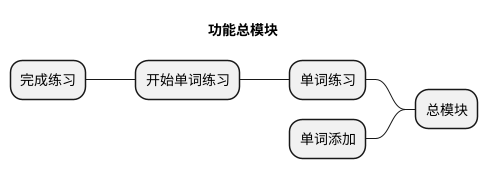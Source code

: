 @startmindmap 功能总模块

title 功能总模块
'!theme carbon-gray 
'https://the-lum.github.io/puml-themes-gallery/#carbon-gray

- 总模块
-- 单词练习
--- 开始单词练习
---- 完成练习

-- 单词添加

@endmindmap
